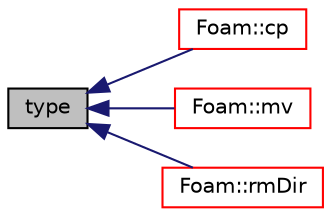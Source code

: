 digraph "type"
{
  bgcolor="transparent";
  edge [fontname="Helvetica",fontsize="10",labelfontname="Helvetica",labelfontsize="10"];
  node [fontname="Helvetica",fontsize="10",shape=record];
  rankdir="LR";
  Node1 [label="type",height=0.2,width=0.4,color="black", fillcolor="grey75", style="filled", fontcolor="black"];
  Node1 -> Node2 [dir="back",color="midnightblue",fontsize="10",style="solid",fontname="Helvetica"];
  Node2 [label="Foam::cp",height=0.2,width=0.4,color="red",URL="$a10979.html#a90b626bb0848617906ac62a5570c010f",tooltip="Copy, recursively if necessary, the source to the destination. "];
  Node1 -> Node3 [dir="back",color="midnightblue",fontsize="10",style="solid",fontname="Helvetica"];
  Node3 [label="Foam::mv",height=0.2,width=0.4,color="red",URL="$a10979.html#ac6b71f11672e5cded8bad4a48c272142",tooltip="Rename src to dst. "];
  Node1 -> Node4 [dir="back",color="midnightblue",fontsize="10",style="solid",fontname="Helvetica"];
  Node4 [label="Foam::rmDir",height=0.2,width=0.4,color="red",URL="$a10979.html#a94f85dc184bdb0495e62488fda627038",tooltip="Remove a dirctory and its contents. "];
}

